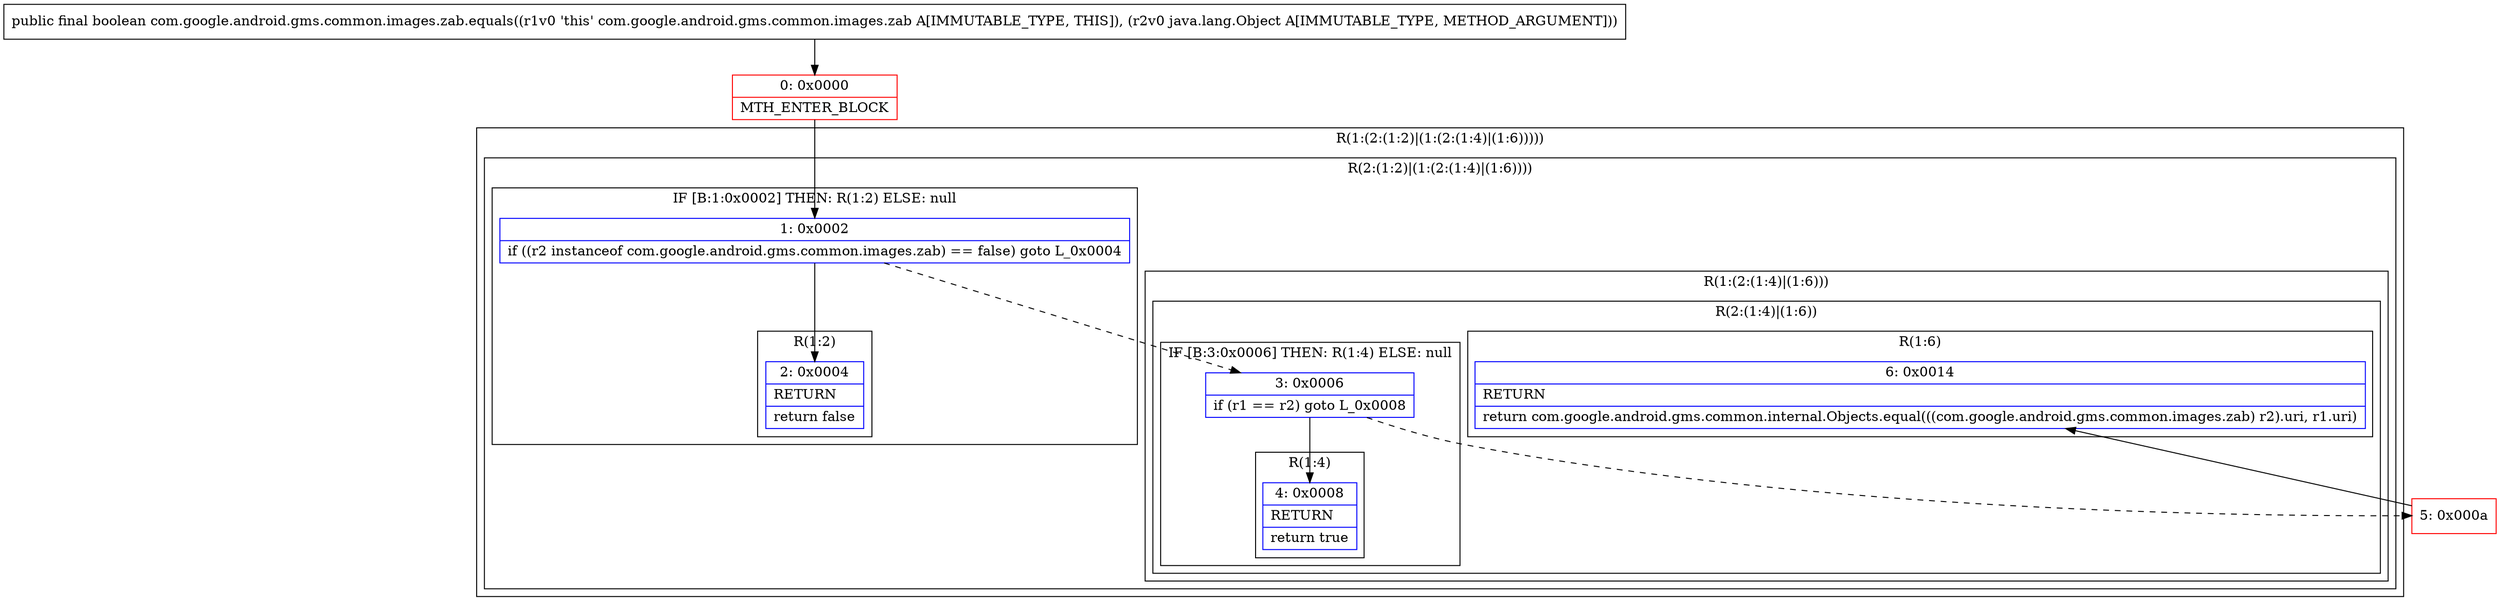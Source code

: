 digraph "CFG forcom.google.android.gms.common.images.zab.equals(Ljava\/lang\/Object;)Z" {
subgraph cluster_Region_1385095898 {
label = "R(1:(2:(1:2)|(1:(2:(1:4)|(1:6)))))";
node [shape=record,color=blue];
subgraph cluster_Region_156533240 {
label = "R(2:(1:2)|(1:(2:(1:4)|(1:6))))";
node [shape=record,color=blue];
subgraph cluster_IfRegion_428714390 {
label = "IF [B:1:0x0002] THEN: R(1:2) ELSE: null";
node [shape=record,color=blue];
Node_1 [shape=record,label="{1\:\ 0x0002|if ((r2 instanceof com.google.android.gms.common.images.zab) == false) goto L_0x0004\l}"];
subgraph cluster_Region_1800364221 {
label = "R(1:2)";
node [shape=record,color=blue];
Node_2 [shape=record,label="{2\:\ 0x0004|RETURN\l|return false\l}"];
}
}
subgraph cluster_Region_1324537660 {
label = "R(1:(2:(1:4)|(1:6)))";
node [shape=record,color=blue];
subgraph cluster_Region_1669649499 {
label = "R(2:(1:4)|(1:6))";
node [shape=record,color=blue];
subgraph cluster_IfRegion_397480100 {
label = "IF [B:3:0x0006] THEN: R(1:4) ELSE: null";
node [shape=record,color=blue];
Node_3 [shape=record,label="{3\:\ 0x0006|if (r1 == r2) goto L_0x0008\l}"];
subgraph cluster_Region_124506215 {
label = "R(1:4)";
node [shape=record,color=blue];
Node_4 [shape=record,label="{4\:\ 0x0008|RETURN\l|return true\l}"];
}
}
subgraph cluster_Region_1601748097 {
label = "R(1:6)";
node [shape=record,color=blue];
Node_6 [shape=record,label="{6\:\ 0x0014|RETURN\l|return com.google.android.gms.common.internal.Objects.equal(((com.google.android.gms.common.images.zab) r2).uri, r1.uri)\l}"];
}
}
}
}
}
Node_0 [shape=record,color=red,label="{0\:\ 0x0000|MTH_ENTER_BLOCK\l}"];
Node_5 [shape=record,color=red,label="{5\:\ 0x000a}"];
MethodNode[shape=record,label="{public final boolean com.google.android.gms.common.images.zab.equals((r1v0 'this' com.google.android.gms.common.images.zab A[IMMUTABLE_TYPE, THIS]), (r2v0 java.lang.Object A[IMMUTABLE_TYPE, METHOD_ARGUMENT])) }"];
MethodNode -> Node_0;
Node_1 -> Node_2;
Node_1 -> Node_3[style=dashed];
Node_3 -> Node_4;
Node_3 -> Node_5[style=dashed];
Node_0 -> Node_1;
Node_5 -> Node_6;
}

